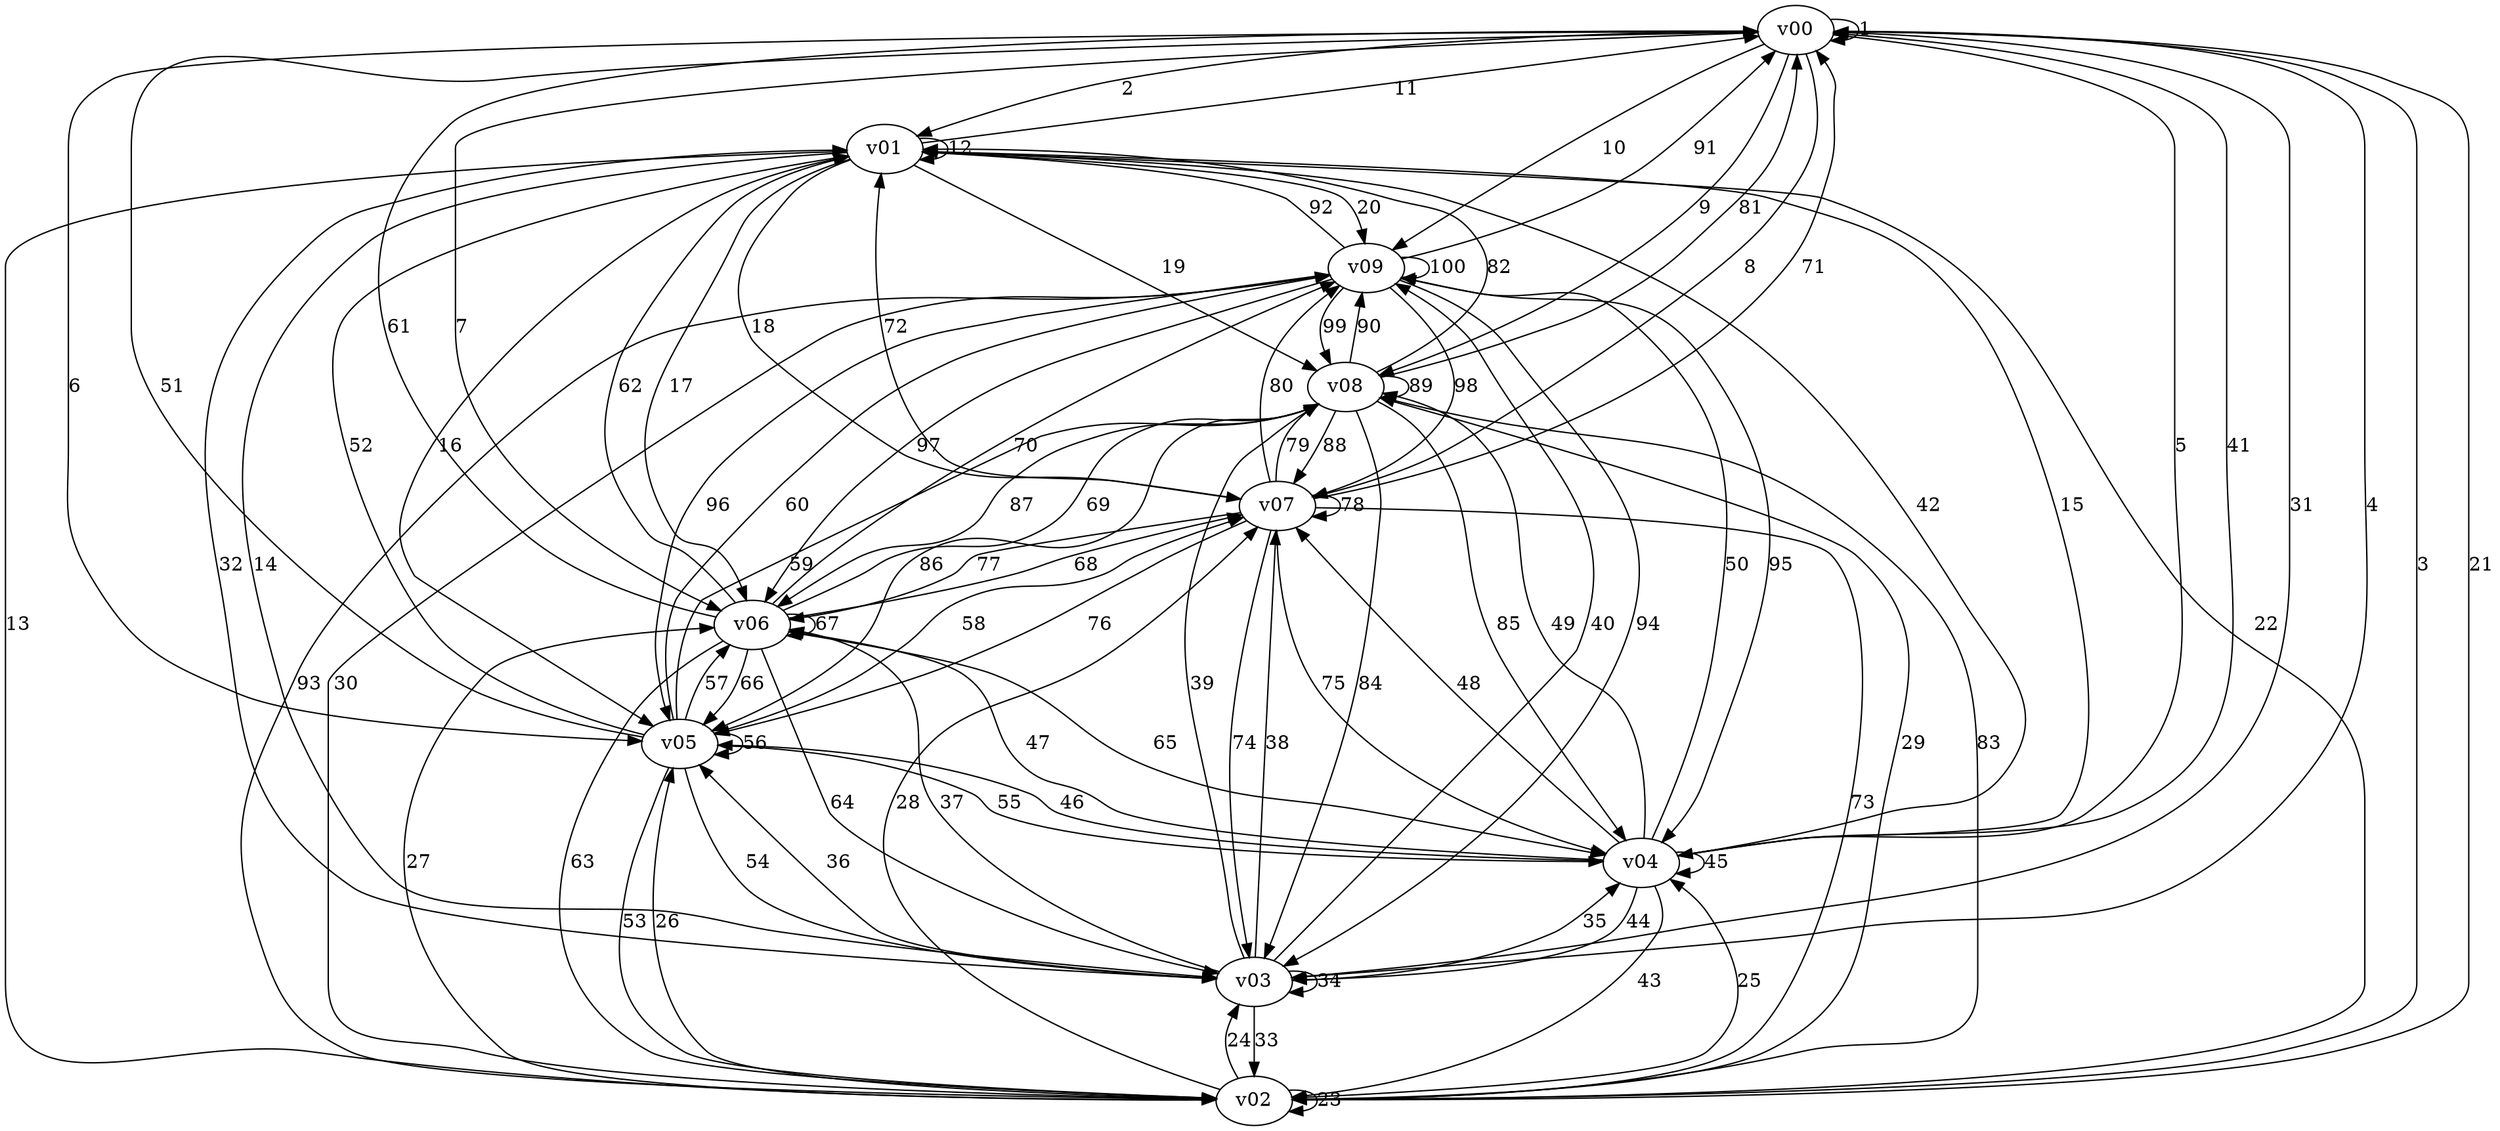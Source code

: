 digraph {
  v00;
    v00 -> v00 [label=1];
    v00 -> v01 [label=2];
    v00 -> v02 [label=3];
    v00 -> v03 [label=4];
    v00 -> v04 [label=5];
    v00 -> v05 [label=6];
    v00 -> v06 [label=7];
    v00 -> v07 [label=8];
    v00 -> v08 [label=9];
    v00 -> v09 [label=10];
  v01;
    v01 -> v00 [label=11];
    v01 -> v01 [label=12];
    v01 -> v02 [label=13];
    v01 -> v03 [label=14];
    v01 -> v04 [label=15];
    v01 -> v05 [label=16];
    v01 -> v06 [label=17];
    v01 -> v07 [label=18];
    v01 -> v08 [label=19];
    v01 -> v09 [label=20];
  v02;
    v02 -> v00 [label=21];
    v02 -> v01 [label=22];
    v02 -> v02 [label=23];
    v02 -> v03 [label=24];
    v02 -> v04 [label=25];
    v02 -> v05 [label=26];
    v02 -> v06 [label=27];
    v02 -> v07 [label=28];
    v02 -> v08 [label=29];
    v02 -> v09 [label=30];
  v03;
    v03 -> v00 [label=31];
    v03 -> v01 [label=32];
    v03 -> v02 [label=33];
    v03 -> v03 [label=34];
    v03 -> v04 [label=35];
    v03 -> v05 [label=36];
    v03 -> v06 [label=37];
    v03 -> v07 [label=38];
    v03 -> v08 [label=39];
    v03 -> v09 [label=40];
  v04;
    v04 -> v00 [label=41];
    v04 -> v01 [label=42];
    v04 -> v02 [label=43];
    v04 -> v03 [label=44];
    v04 -> v04 [label=45];
    v04 -> v05 [label=46];
    v04 -> v06 [label=47];
    v04 -> v07 [label=48];
    v04 -> v08 [label=49];
    v04 -> v09 [label=50];
  v05;
    v05 -> v00 [label=51];
    v05 -> v01 [label=52];
    v05 -> v02 [label=53];
    v05 -> v03 [label=54];
    v05 -> v04 [label=55];
    v05 -> v05 [label=56];
    v05 -> v06 [label=57];
    v05 -> v07 [label=58];
    v05 -> v08 [label=59];
    v05 -> v09 [label=60];
  v06;
    v06 -> v00 [label=61];
    v06 -> v01 [label=62];
    v06 -> v02 [label=63];
    v06 -> v03 [label=64];
    v06 -> v04 [label=65];
    v06 -> v05 [label=66];
    v06 -> v06 [label=67];
    v06 -> v07 [label=68];
    v06 -> v08 [label=69];
    v06 -> v09 [label=70];
  v07;
    v07 -> v00 [label=71];
    v07 -> v01 [label=72];
    v07 -> v02 [label=73];
    v07 -> v03 [label=74];
    v07 -> v04 [label=75];
    v07 -> v05 [label=76];
    v07 -> v06 [label=77];
    v07 -> v07 [label=78];
    v07 -> v08 [label=79];
    v07 -> v09 [label=80];
  v08;
    v08 -> v00 [label=81];
    v08 -> v01 [label=82];
    v08 -> v02 [label=83];
    v08 -> v03 [label=84];
    v08 -> v04 [label=85];
    v08 -> v05 [label=86];
    v08 -> v06 [label=87];
    v08 -> v07 [label=88];
    v08 -> v08 [label=89];
    v08 -> v09 [label=90];
  v09;
    v09 -> v00 [label=91];
    v09 -> v01 [label=92];
    v09 -> v02 [label=93];
    v09 -> v03 [label=94];
    v09 -> v04 [label=95];
    v09 -> v05 [label=96];
    v09 -> v06 [label=97];
    v09 -> v07 [label=98];
    v09 -> v08 [label=99];
    v09 -> v09 [label=100];
}
